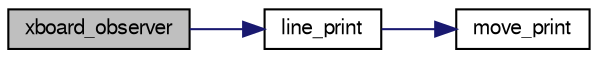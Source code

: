 digraph "xboard_observer"
{
 // LATEX_PDF_SIZE
  bgcolor="transparent";
  edge [fontname="FreeSans",fontsize="10",labelfontname="FreeSans",labelfontsize="10"];
  node [fontname="FreeSans",fontsize="10",shape=record];
  rankdir="LR";
  Node1 [label="xboard_observer",height=0.2,width=0.4,color="black", fillcolor="grey75", style="filled", fontcolor="black",tooltip="Search oberver."];
  Node1 -> Node2 [color="midnightblue",fontsize="10",style="solid",fontname="FreeSans"];
  Node2 [label="line_print",height=0.2,width=0.4,color="black",URL="$move_8c.html#a0ae53ce219676b29cf33f8e7586f75a9",tooltip="Print a move sequence."];
  Node2 -> Node3 [color="midnightblue",fontsize="10",style="solid",fontname="FreeSans"];
  Node3 [label="move_print",height=0.2,width=0.4,color="black",URL="$move_8c.html#a2ec4fa6e50ff377157eddba43ff1d010",tooltip="Print out a move."];
}
